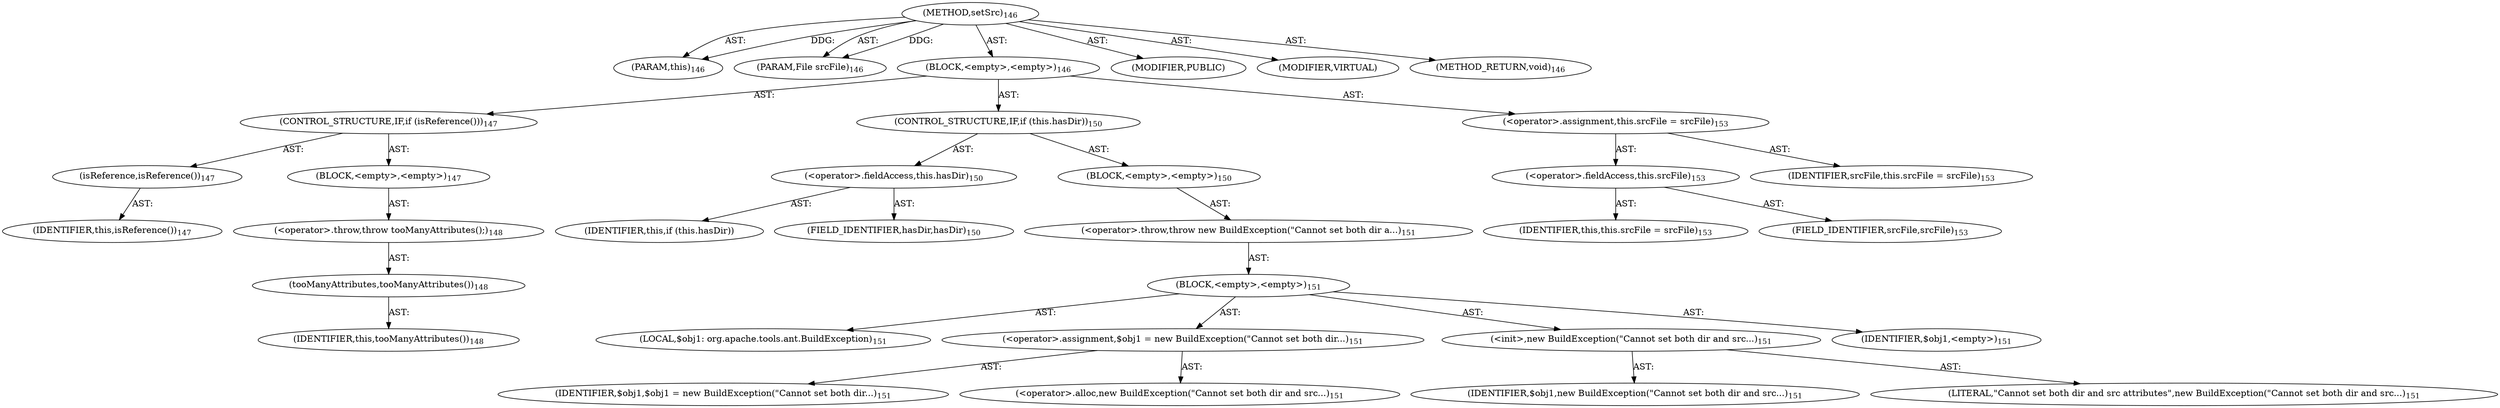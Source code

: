 digraph "setSrc" {  
"111669149700" [label = <(METHOD,setSrc)<SUB>146</SUB>> ]
"115964116993" [label = <(PARAM,this)<SUB>146</SUB>> ]
"115964117014" [label = <(PARAM,File srcFile)<SUB>146</SUB>> ]
"25769803784" [label = <(BLOCK,&lt;empty&gt;,&lt;empty&gt;)<SUB>146</SUB>> ]
"47244640259" [label = <(CONTROL_STRUCTURE,IF,if (isReference()))<SUB>147</SUB>> ]
"30064771165" [label = <(isReference,isReference())<SUB>147</SUB>> ]
"68719476738" [label = <(IDENTIFIER,this,isReference())<SUB>147</SUB>> ]
"25769803785" [label = <(BLOCK,&lt;empty&gt;,&lt;empty&gt;)<SUB>147</SUB>> ]
"30064771166" [label = <(&lt;operator&gt;.throw,throw tooManyAttributes();)<SUB>148</SUB>> ]
"30064771167" [label = <(tooManyAttributes,tooManyAttributes())<SUB>148</SUB>> ]
"68719476739" [label = <(IDENTIFIER,this,tooManyAttributes())<SUB>148</SUB>> ]
"47244640260" [label = <(CONTROL_STRUCTURE,IF,if (this.hasDir))<SUB>150</SUB>> ]
"30064771168" [label = <(&lt;operator&gt;.fieldAccess,this.hasDir)<SUB>150</SUB>> ]
"68719476824" [label = <(IDENTIFIER,this,if (this.hasDir))> ]
"55834574896" [label = <(FIELD_IDENTIFIER,hasDir,hasDir)<SUB>150</SUB>> ]
"25769803786" [label = <(BLOCK,&lt;empty&gt;,&lt;empty&gt;)<SUB>150</SUB>> ]
"30064771169" [label = <(&lt;operator&gt;.throw,throw new BuildException(&quot;Cannot set both dir a...)<SUB>151</SUB>> ]
"25769803787" [label = <(BLOCK,&lt;empty&gt;,&lt;empty&gt;)<SUB>151</SUB>> ]
"94489280513" [label = <(LOCAL,$obj1: org.apache.tools.ant.BuildException)<SUB>151</SUB>> ]
"30064771170" [label = <(&lt;operator&gt;.assignment,$obj1 = new BuildException(&quot;Cannot set both dir...)<SUB>151</SUB>> ]
"68719476825" [label = <(IDENTIFIER,$obj1,$obj1 = new BuildException(&quot;Cannot set both dir...)<SUB>151</SUB>> ]
"30064771171" [label = <(&lt;operator&gt;.alloc,new BuildException(&quot;Cannot set both dir and src...)<SUB>151</SUB>> ]
"30064771172" [label = <(&lt;init&gt;,new BuildException(&quot;Cannot set both dir and src...)<SUB>151</SUB>> ]
"68719476826" [label = <(IDENTIFIER,$obj1,new BuildException(&quot;Cannot set both dir and src...)<SUB>151</SUB>> ]
"90194313237" [label = <(LITERAL,&quot;Cannot set both dir and src attributes&quot;,new BuildException(&quot;Cannot set both dir and src...)<SUB>151</SUB>> ]
"68719476827" [label = <(IDENTIFIER,$obj1,&lt;empty&gt;)<SUB>151</SUB>> ]
"30064771173" [label = <(&lt;operator&gt;.assignment,this.srcFile = srcFile)<SUB>153</SUB>> ]
"30064771174" [label = <(&lt;operator&gt;.fieldAccess,this.srcFile)<SUB>153</SUB>> ]
"68719476740" [label = <(IDENTIFIER,this,this.srcFile = srcFile)<SUB>153</SUB>> ]
"55834574897" [label = <(FIELD_IDENTIFIER,srcFile,srcFile)<SUB>153</SUB>> ]
"68719476828" [label = <(IDENTIFIER,srcFile,this.srcFile = srcFile)<SUB>153</SUB>> ]
"133143986196" [label = <(MODIFIER,PUBLIC)> ]
"133143986197" [label = <(MODIFIER,VIRTUAL)> ]
"128849018884" [label = <(METHOD_RETURN,void)<SUB>146</SUB>> ]
  "111669149700" -> "115964116993"  [ label = "AST: "] 
  "111669149700" -> "115964117014"  [ label = "AST: "] 
  "111669149700" -> "25769803784"  [ label = "AST: "] 
  "111669149700" -> "133143986196"  [ label = "AST: "] 
  "111669149700" -> "133143986197"  [ label = "AST: "] 
  "111669149700" -> "128849018884"  [ label = "AST: "] 
  "25769803784" -> "47244640259"  [ label = "AST: "] 
  "25769803784" -> "47244640260"  [ label = "AST: "] 
  "25769803784" -> "30064771173"  [ label = "AST: "] 
  "47244640259" -> "30064771165"  [ label = "AST: "] 
  "47244640259" -> "25769803785"  [ label = "AST: "] 
  "30064771165" -> "68719476738"  [ label = "AST: "] 
  "25769803785" -> "30064771166"  [ label = "AST: "] 
  "30064771166" -> "30064771167"  [ label = "AST: "] 
  "30064771167" -> "68719476739"  [ label = "AST: "] 
  "47244640260" -> "30064771168"  [ label = "AST: "] 
  "47244640260" -> "25769803786"  [ label = "AST: "] 
  "30064771168" -> "68719476824"  [ label = "AST: "] 
  "30064771168" -> "55834574896"  [ label = "AST: "] 
  "25769803786" -> "30064771169"  [ label = "AST: "] 
  "30064771169" -> "25769803787"  [ label = "AST: "] 
  "25769803787" -> "94489280513"  [ label = "AST: "] 
  "25769803787" -> "30064771170"  [ label = "AST: "] 
  "25769803787" -> "30064771172"  [ label = "AST: "] 
  "25769803787" -> "68719476827"  [ label = "AST: "] 
  "30064771170" -> "68719476825"  [ label = "AST: "] 
  "30064771170" -> "30064771171"  [ label = "AST: "] 
  "30064771172" -> "68719476826"  [ label = "AST: "] 
  "30064771172" -> "90194313237"  [ label = "AST: "] 
  "30064771173" -> "30064771174"  [ label = "AST: "] 
  "30064771173" -> "68719476828"  [ label = "AST: "] 
  "30064771174" -> "68719476740"  [ label = "AST: "] 
  "30064771174" -> "55834574897"  [ label = "AST: "] 
  "111669149700" -> "115964116993"  [ label = "DDG: "] 
  "111669149700" -> "115964117014"  [ label = "DDG: "] 
}
